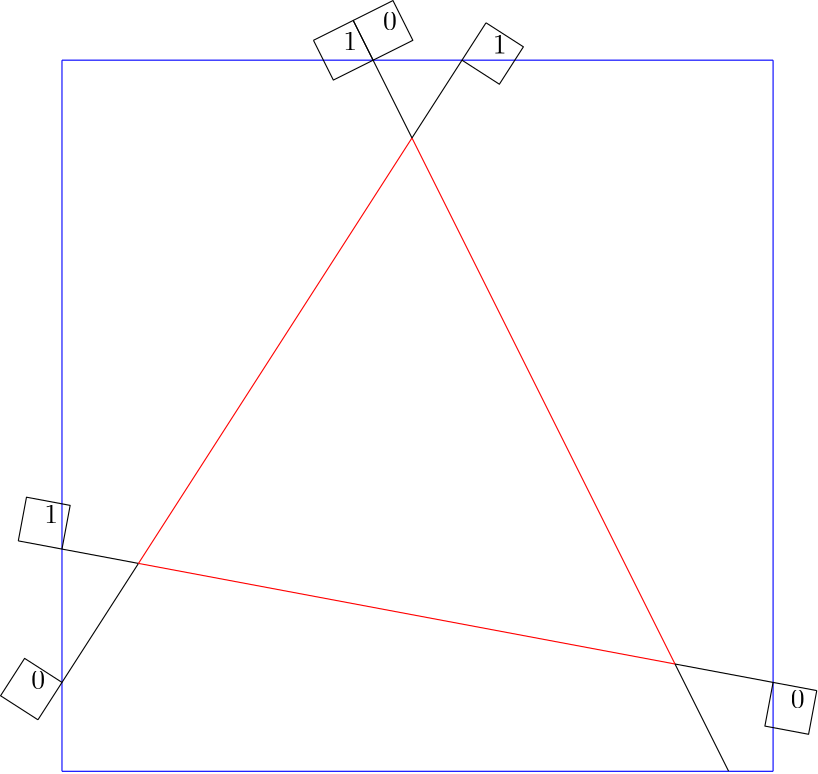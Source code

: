 <?xml version="1.0" encoding="UTF-8"?>
<ipe version="70005" creator="HGeometry"><ipestyle name="basic">
<color name="red" value="1 0 0"/>
<color name="green" value="0 1 0"/>
<color name="blue" value="0 0 1"/>
<color name="yellow" value="1 1 0"/>
<color name="orange" value="1 0.647 0"/>
<color name="gold" value="1 0.843 0"/>
<color name="purple" value="0.627 0.125 0.941"/>
<color name="gray" value="0.745 0.745 0.745"/>
<color name="brown" value="0.647 0.165 0.165"/>
<color name="navy" value="0 0 0.502"/>
<color name="pink" value="1 0.753 0.796"/>
<color name="seagreen" value="0.18 0.545 0.341"/>
<color name="turquoise" value="0.251 0.878 0.816"/>
<color name="violet" value="0.933 0.51 0.933"/>
<color name="darkblue" value="0 0 0.545"/>
<color name="darkcyan" value="0 0.545 0.545"/>
<color name="darkgray" value="0.663 0.663 0.663"/>
<color name="darkgreen" value="0 0.392 0"/>
<color name="darkmagenta" value="0.545 0 0.545"/>
<color name="darkorange" value="1 0.549 0"/>
<color name="darkred" value="0.545 0 0"/>
<color name="lightblue" value="0.678 0.847 0.902"/>
<color name="lightcyan" value="0.878 1 1"/>
<color name="lightgray" value="0.827 0.827 0.827"/>
<color name="lightgreen" value="0.565 0.933 0.565"/>
<color name="lightyellow" value="1 1 0.878"/>
<dashstyle name="dashed" value="[4] 0"/>
<dashstyle name="dotted" value="[1 3] 0"/>
<dashstyle name="dash dotted" value="[4 2 1 2] 0"/>
<dashstyle name="dash dot dotted" value="[4 2 1 2 1 2] 0"/>
<pen name="heavier" value="0.8"/>
<pen name="fat" value="1.2"/>
<pen name="ultrafat" value="2"/>
<textsize name="large" value="\large"/>
<textsize name="Large" value="\Large"/>
<textsize name="LARGE" value="\LARGE"/>
<textsize name="huge" value="\huge"/>
<textsize name="Huge" value="\Huge"/>
<textsize name="small" value="\small"/>
<textsize name="footnote" value="\footnotesize"/>
<textsize name="tiny" value="\tiny"/>
<symbolsize name="small" value="2"/>
<symbolsize name="tiny" value="1.1"/>
<symbolsize name="large" value="5"/>
<arrowsize name="small" value="5"/>
<arrowsize name="tiny" value="3"/>
<arrowsize name="large" value="10"/>
<gridsize name="4 pts" value="4"/>
<gridsize name="8 pts (~3 mm)" value="8"/>
<gridsize name="16 pts (~6 mm)" value="16"/>
<gridsize name="32 pts (~12 mm)" value="32"/>
<gridsize name="10 pts (~3.5 mm)" value="10"/>
<gridsize name="20 pts (~7 mm)" value="20"/>
<gridsize name="14 pts (~5 mm)" value="14"/>
<gridsize name="28 pts (~10 mm)" value="28"/>
<gridsize name="56 pts (~20 mm)" value="56"/>
<anglesize name="90 deg" value="90"/>
<anglesize name="60 deg" value="60"/>
<anglesize name="45 deg" value="45"/>
<anglesize name="30 deg" value="30"/>
<anglesize name="22.5 deg" value="22.5"/>
<symbol name="mark/circle(sx)" transformations="translations">
<path fill="sym-stroke">
0.6 0 0 0.6 0 0 e 0.4 0 0 0.4 0 0 e
</path></symbol>
<symbol name="mark/disk(sx)" transformations="translations">
<path fill="sym-stroke">
0.6 0 0 0.6 0 0 e
</path></symbol>
<symbol name="mark/fdisk(sfx)" transformations="translations">
<group><path fill="sym-fill">
0.5 0 0 0.5 0 0 e
</path><path fill="sym-stroke" fillrule="eofill">
0.6 0 0 0.6 0 0 e 0.4 0 0 0.4 0 0 e
</path></group></symbol>
<symbol name="mark/box(sx)" transformations="translations">
<path fill="sym-stroke" fillrule="eofill">
-0.6 -0.6 m 0.6 -0.6 l 0.6 0.6 l -0.6 0.6 l h
-0.4 -0.4 m 0.4 -0.4 l 0.4 0.4 l -0.4 0.4 l h</path></symbol>
<symbol name="mark/square(sx)" transformations="translations">
<path fill="sym-stroke">
-0.6 -0.6 m 0.6 -0.6 l 0.6 0.6 l -0.6 0.6 l h</path></symbol>
<symbol name="mark/fsquare(sfx)" transformations="translations">
<group><path fill="sym-fill">
-0.5 -0.5 m 0.5 -0.5 l 0.5 0.5 l -0.5 0.5 l h</path>
<path fill="sym-stroke" fillrule="eofill">
-0.6 -0.6 m 0.6 -0.6 l 0.6 0.6 l -0.6 0.6 l h
-0.4 -0.4 m 0.4 -0.4 l 0.4 0.4 l -0.4 0.4 l h</path></group></symbol>
<symbol name="mark/cross(sx)" transformations="translations">
<group><path fill="sym-stroke">
-0.43 -0.57 m 0.57 0.43 l 0.43 0.57 l -0.57 -0.43 l h</path>
<path fill="sym-stroke">
-0.43 0.57 m 0.57 -0.43 l 0.43 -0.57 l -0.57 0.43 l h</path>
</group></symbol>
<symbol name="arrow/arc(spx)">
<path pen="sym-pen" stroke="sym-stroke" fill="sym-stroke">
0 0 m -1.0 0.333 l -1.0 -0.333 l h</path></symbol>
<symbol name="arrow/farc(spx)">
<path pen="sym-pen" stroke="sym-stroke" fill="white">
0 0 m -1.0 0.333 l -1.0 -0.333 l h</path></symbol>
<symbol name="arrow/ptarc(spx)">
<path pen="sym-pen" stroke="sym-stroke" fill="sym-stroke">
0 0 m -1.0 0.333 l -0.8 0 l -1.0 -0.333 l h</path></symbol>
<symbol name="arrow/fptarc(spx)">
<path pen="sym-pen" stroke="sym-stroke" fill="white">
0 0 m -1.0 0.333 l -0.8 0 l -1.0 -0.333 l h</path></symbol>
<symbol name="arrow/fnormal(spx)">
<path pen="sym-pen" stroke="sym-stroke" fill="white">
0 0 m -1.0 0.333 l -1.0 -0.333 l h</path></symbol>
<symbol name="arrow/pointed(spx)">
<path pen="sym-pen" stroke="sym-stroke" fill="sym-stroke">
0 0 m -1.0 0.333 l -0.8 0 l -1.0 -0.333 l h</path></symbol>
<symbol name="arrow/fpointed(spx)">
<path pen="sym-pen" stroke="sym-stroke" fill="white">
0 0 m -1.0 0.333 l -0.8 0 l -1.0 -0.333 l h</path></symbol>
<symbol name="arrow/linear(spx)">
<path pen="sym-pen" stroke="sym-stroke">
-1.0 0.333 m 0 0 l -1.0 -0.333 l</path></symbol>
<symbol name="arrow/fdouble(spx)">
<path pen="sym-pen" stroke="sym-stroke" fill="white">
0 0 m -1.0 0.333 l -1.0 -0.333 l h
-1 0 m -2.0 0.333 l -2.0 -0.333 l h
</path></symbol>
<symbol name="arrow/double(spx)">
<path pen="sym-pen" stroke="sym-stroke" fill="sym-stroke">
0 0 m -1.0 0.333 l -1.0 -0.333 l h
-1 0 m -2.0 0.333 l -2.0 -0.333 l h
</path></symbol>
<tiling name="falling" angle="-60" width="1" step="4"/>
<tiling name="rising" angle="30" width="1" step="4"/>
<textstyle name="center" begin="\begin{center}" end="\end{center}"/>
<textstyle name="itemize" begin="\begin{itemize}" end="\end{itemize}"/>
<textstyle name="item" begin="\begin{itemize}\item{}" end="\end{itemize}"/>
</ipestyle><page><path stroke="blue">-128.0 128.0 m
-128.0 69.33073 -128.0 10.661457 -128.0 -48.0 c
</path><path stroke="blue">-128.0 -48.0 m
-128.0 -64.00781 -128.0 -80.00781 -128.0 -96.0 c
</path><path stroke="blue">-128.0 -96.0 m
-128.0 -106.671875 -128.0 -117.33594 -128.0 -128.0 c
</path><path stroke="blue">-128.0 -128.0 m
-47.99739 -128.0 32.005203 -128.0 112.0 -128.0 c
</path><path stroke="blue">112.0 -128.0 m
117.33854 -128.0 122.66927 -128.0 128.0 -128.0 c
</path><path stroke="blue">128.0 -128.0 m
128.0 -117.33073 128.0 -106.66146 128.0 -96.0 c
</path><path stroke="blue">128.0 -96.0 m
128.0 -21.328125 128.0 53.335938 128.0 128.0 c
</path><path stroke="blue">128.0 128.0 m
90.66406 128.0 53.328125 128.0 16.0 128.0 c
</path><path stroke="blue">16.0 128.0 m
5.3255215 128.0 -5.3411465 128.0 -16.0 128.0 c
</path><path stroke="blue">-16.0 128.0 m
-53.338543 128.0 -90.66927 128.0 -128.0 128.0 c
</path><path stroke="black">-100.462 -53.1633 m
-109.641335 -67.4422 -118.82066 -81.7211 -128.0 -96.0 c
</path><path stroke="black">-128.0 -48.0 m
-118.82066 -49.7211 -109.641335 -51.4422 -100.462 -53.1633 c
</path><path stroke="black">112.0 -128.0 m
105.56323 -115.126434 99.126465 -102.25287 92.6897 -89.3793 c
</path><path stroke="red">-100.462 -53.1633 m
-36.078106 -65.2353 28.305803 -77.3073 92.6897 -89.3793 c
</path><path stroke="red">92.6897 -89.3793 m
61.12647 -26.252865 29.563232 36.873566 -2.0 100.0 c
</path><path stroke="red">-2.0 100.0 m
-34.820667 48.945568 -67.641335 -2.1088681 -100.462 -53.1633 c
</path><path stroke="black">16.0 128.0 m
10.0 118.666664 4.0 109.333336 -2.0 100.0 c
</path><path stroke="black">92.6897 -89.3793 m
104.4598 -91.5862 116.2299 -93.7931 128.0 -96.0 c
</path><path stroke="black">-2.0 100.0 m
-6.6666665 109.333336 -11.333333 118.666664 -16.0 128.0 c
</path><path>-16.0 128.0 m
-16.0 128.0 l
</path><group><text pos="-26.733128 131.5777" type="label">1</text><path>-37.466255 135.1554 m
-23.155418 142.31082 l
-16.0 127.999985 l
-30.310837 120.844574 l
-37.466255 135.1554 l
</path></group><path>128.0 -96.0 m
128.0 -96.0 l
</path><group><text pos="134.38866 -105.33729" type="label">0</text><path>143.72595 -98.94862 m
140.77731 -114.674576 l
125.05137 -111.72595 l
127.99999 -96.0 l
143.72595 -98.94862 l
</path></group><path>16.0 128.0 m
16.0 128.0 l
</path><group><text pos="27.055489 130.40337" type="label">1</text><path>24.652119 141.45886 m
38.110977 132.80673 l
29.458858 119.34788 l
16.0 127.99999 l
24.652119 141.45886 l
</path></group><path>-16.0 128.0 m
-16.0 128.0 l
</path><group><text pos="-12.422291 138.73312" type="label">0</text><path>-23.155416 142.31082 m
-8.844582 149.46625 l
-1.6891646 135.15543 l
-16.0 128.0 l
-23.155416 142.31082 l
</path></group><path>-128.0 -48.0 m
-128.0 -48.0 l
</path><group><text pos="-134.38869 -38.66273" type="label">1</text><path>-143.72595 -45.051426 m
-140.77737 -29.325464 l
-125.051414 -32.274036 l
-127.99999 -47.999996 l
-143.72595 -45.051426 l
</path></group><path>-128.0 -96.0 m
-128.0 -96.0 l
</path><group><text pos="-139.0555 -98.40334" type="label">0</text><path>-136.65216 -109.45883 m
-150.111 -100.80669 l
-141.45883 -87.347855 l
-128.0 -96.0 l
-136.65216 -109.45883 l
</path></group></page></ipe>